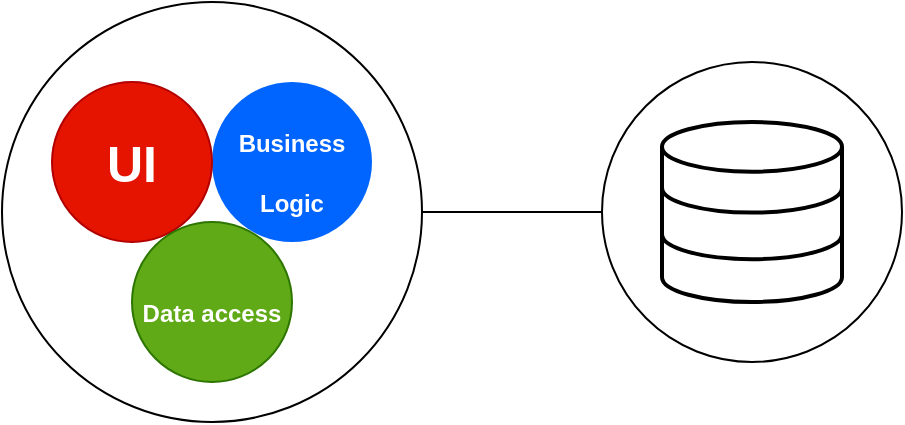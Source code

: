 <mxfile version="13.0.1" type="device"><diagram id="3NpDq8s-F1XRn6mR9x9V" name="Page-1"><mxGraphModel dx="1086" dy="816" grid="1" gridSize="10" guides="1" tooltips="1" connect="1" arrows="1" fold="1" page="1" pageScale="1" pageWidth="1169" pageHeight="827" math="0" shadow="0"><root><mxCell id="0"/><mxCell id="1" parent="0"/><mxCell id="60QLjG2RxpRDOK1eqHEu-5" value="" style="shape=ellipse;html=1;dashed=0;whitespace=wrap;aspect=fixed;perimeter=ellipsePerimeter;fillColor=none;" vertex="1" parent="1"><mxGeometry x="270" y="150" width="210" height="210" as="geometry"/></mxCell><mxCell id="60QLjG2RxpRDOK1eqHEu-1" value="&lt;font style=&quot;font-size: 12px&quot;&gt;Business&lt;br&gt;Logic&lt;/font&gt;" style="shape=ellipse;fillColor=#0065FF;strokeColor=none;fontColor=#ffffff;align=center;verticalAlign=middle;whiteSpace=wrap;fontSize=25;fontStyle=1;html=1" vertex="1" parent="1"><mxGeometry x="375" y="190" width="80" height="80" as="geometry"/></mxCell><mxCell id="60QLjG2RxpRDOK1eqHEu-2" value="UI" style="shape=ellipse;fillColor=#e51400;strokeColor=#B20000;fontColor=#ffffff;align=center;verticalAlign=middle;whiteSpace=wrap;fontSize=25;fontStyle=1;html=1" vertex="1" parent="1"><mxGeometry x="295" y="190" width="80" height="80" as="geometry"/></mxCell><mxCell id="60QLjG2RxpRDOK1eqHEu-3" value="&lt;span style=&quot;font-size: 12px ; line-height: 100%&quot;&gt;Data access&lt;/span&gt;" style="shape=ellipse;fillColor=#60a917;strokeColor=#2D7600;fontColor=#ffffff;align=center;verticalAlign=middle;whiteSpace=wrap;fontSize=25;fontStyle=1;html=1" vertex="1" parent="1"><mxGeometry x="335" y="260" width="80" height="80" as="geometry"/></mxCell><mxCell id="60QLjG2RxpRDOK1eqHEu-4" value="" style="html=1;verticalLabelPosition=bottom;align=center;labelBackgroundColor=#ffffff;verticalAlign=top;strokeWidth=2;strokeColor=#000000;shadow=0;dashed=0;shape=mxgraph.ios7.icons.data;" vertex="1" parent="1"><mxGeometry x="600" y="210" width="90" height="90" as="geometry"/></mxCell><mxCell id="60QLjG2RxpRDOK1eqHEu-7" style="edgeStyle=orthogonalEdgeStyle;rounded=0;orthogonalLoop=1;jettySize=auto;html=1;exitX=1;exitY=0.5;exitDx=0;exitDy=0;endArrow=none;endFill=0;" edge="1" parent="1" source="60QLjG2RxpRDOK1eqHEu-5" target="60QLjG2RxpRDOK1eqHEu-6"><mxGeometry relative="1" as="geometry"/></mxCell><mxCell id="60QLjG2RxpRDOK1eqHEu-6" value="" style="shape=ellipse;html=1;dashed=0;whitespace=wrap;aspect=fixed;perimeter=ellipsePerimeter;fillColor=none;" vertex="1" parent="1"><mxGeometry x="570" y="180" width="150" height="150" as="geometry"/></mxCell></root></mxGraphModel></diagram></mxfile>